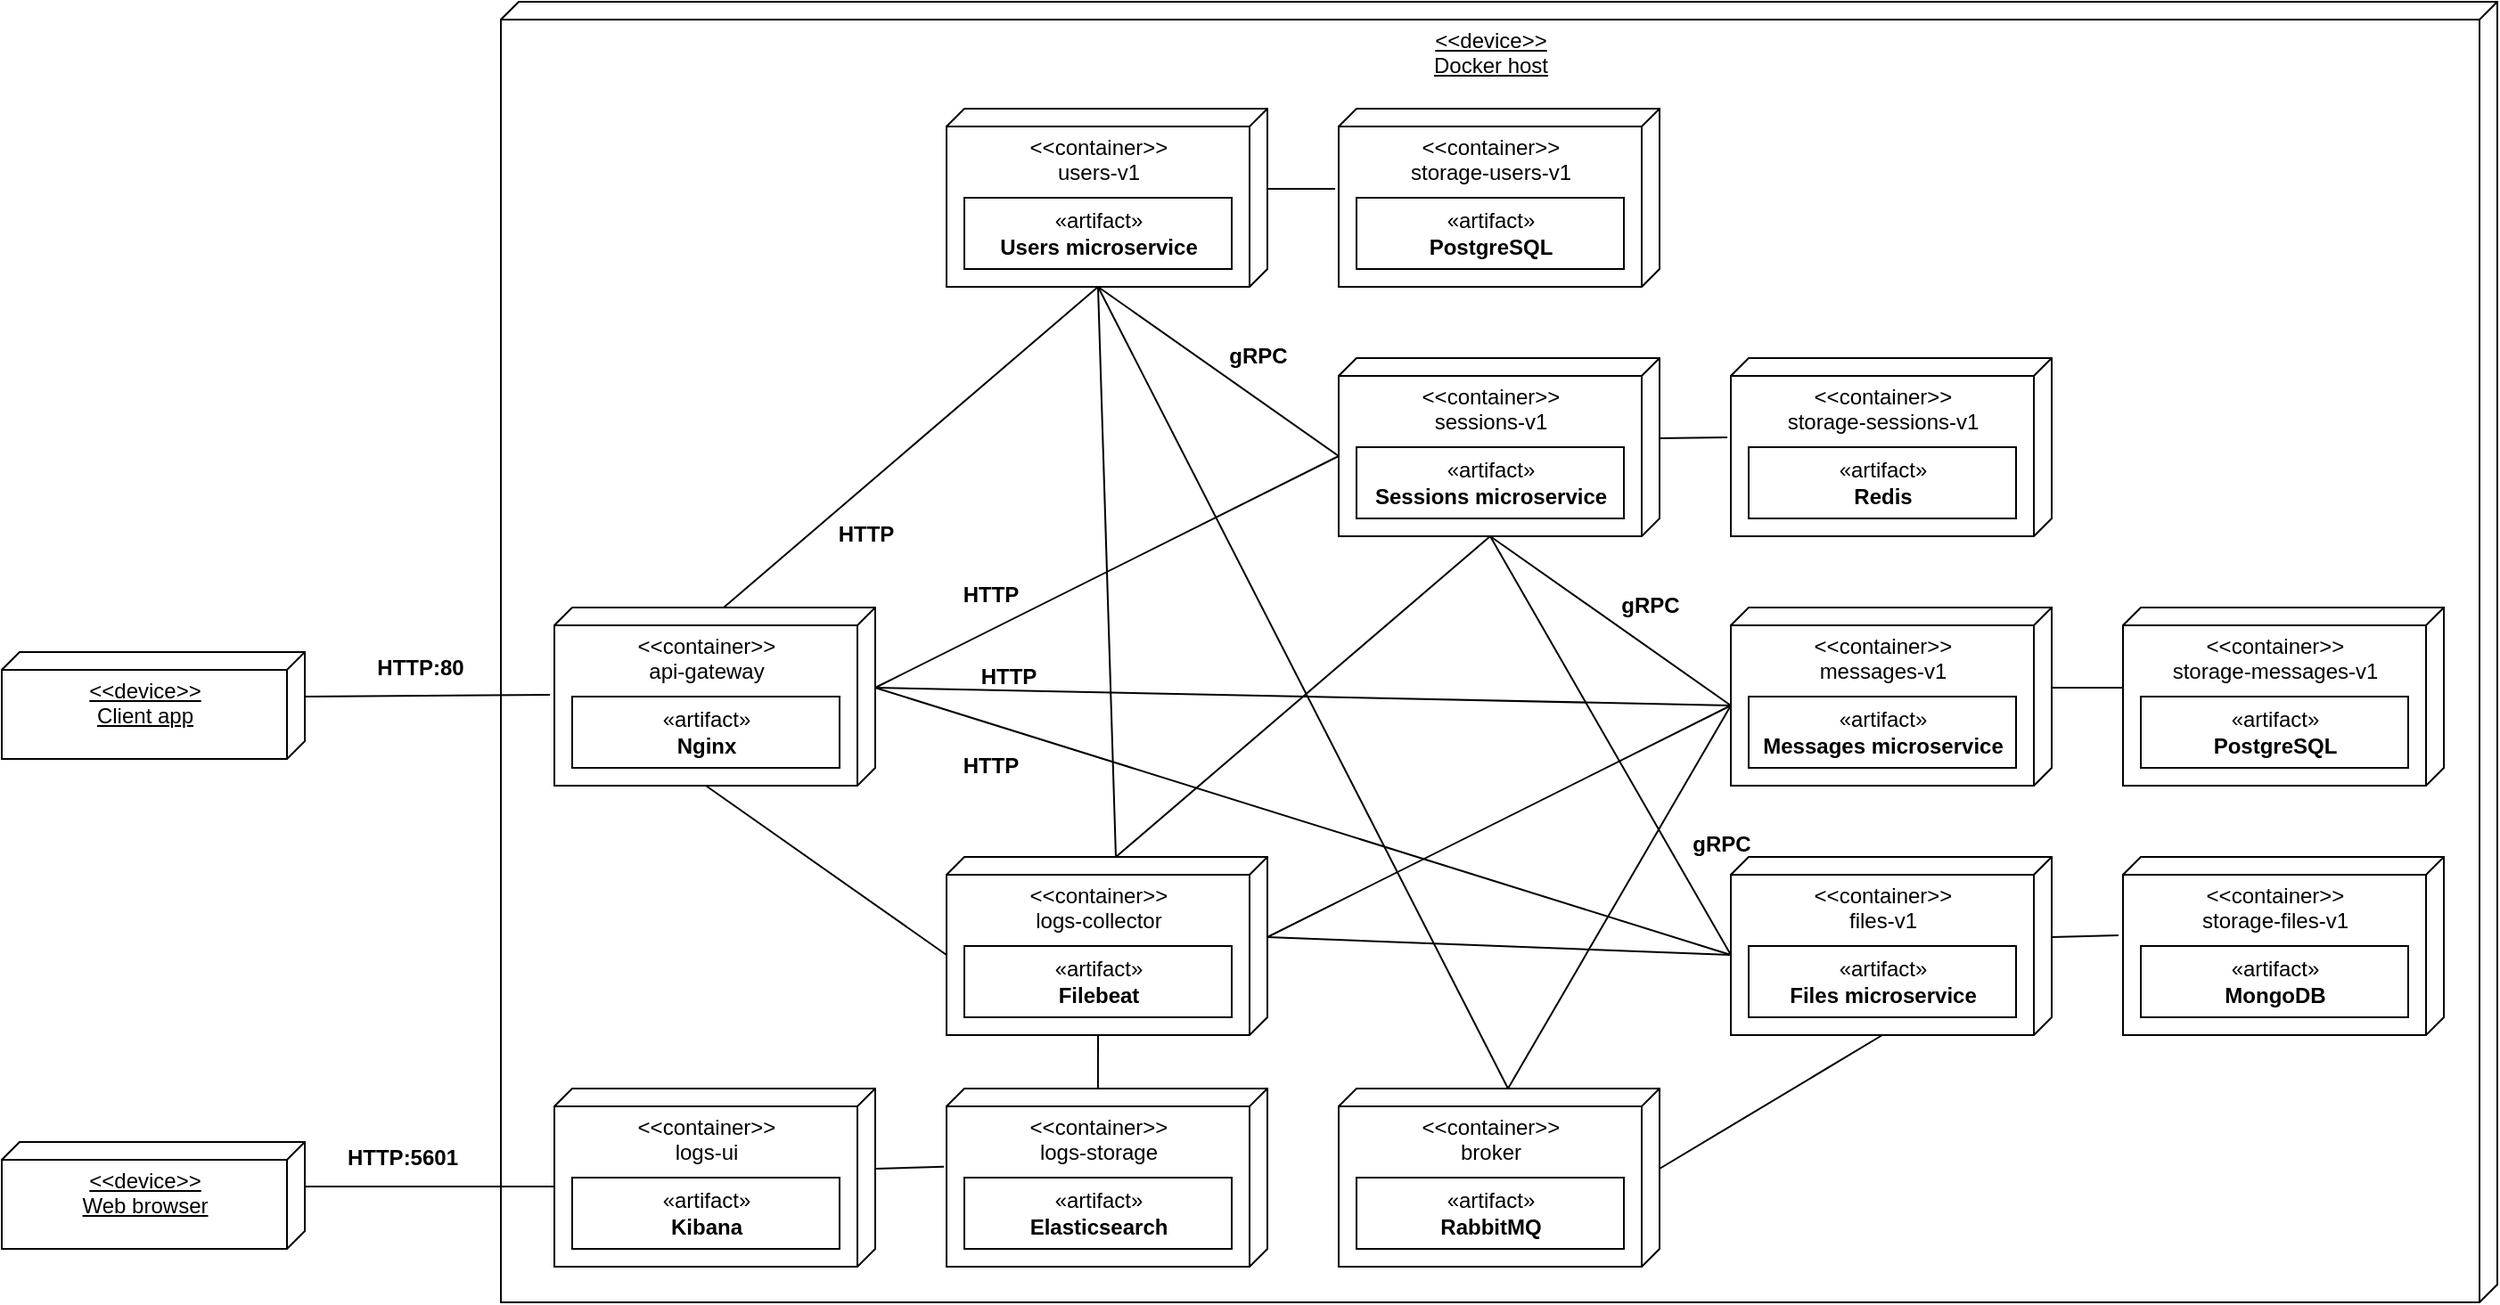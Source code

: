 <mxfile>
    <diagram id="gZswXv2AW-qB2atw6bDv" name="Page-1">
        <mxGraphModel dx="2580" dy="364" grid="1" gridSize="10" guides="1" tooltips="1" connect="1" arrows="1" fold="1" page="0" pageScale="1" pageWidth="850" pageHeight="1100" math="0" shadow="0">
            <root>
                <mxCell id="0"/>
                <mxCell id="1" parent="0"/>
                <mxCell id="107" value="" style="group" vertex="1" connectable="0" parent="1">
                    <mxGeometry x="-240" y="470" width="1090" height="670" as="geometry"/>
                </mxCell>
                <mxCell id="106" value="&amp;lt;&amp;lt;device&amp;gt;&amp;gt;&lt;br&gt;Docker host" style="verticalAlign=top;align=center;spacingTop=8;spacingLeft=2;spacingRight=12;shape=cube;size=10;direction=south;fontStyle=4;html=1;" vertex="1" parent="107">
                    <mxGeometry x="-30" y="-60" width="1120" height="730" as="geometry"/>
                </mxCell>
                <mxCell id="14" value="" style="group" vertex="1" connectable="0" parent="107">
                    <mxGeometry y="280" width="180" height="100" as="geometry"/>
                </mxCell>
                <mxCell id="15" value="&amp;lt;&amp;lt;container&amp;gt;&amp;gt;&lt;br&gt;api-gateway" style="verticalAlign=top;align=center;spacingTop=8;spacingLeft=2;spacingRight=12;shape=cube;size=10;direction=south;fontStyle=0;html=1;" vertex="1" parent="14">
                    <mxGeometry width="180" height="100" as="geometry"/>
                </mxCell>
                <mxCell id="16" value="«artifact»&lt;br&gt;&lt;b&gt;Nginx&lt;/b&gt;" style="html=1;" vertex="1" parent="14">
                    <mxGeometry x="10" y="50" width="150" height="40" as="geometry"/>
                </mxCell>
                <mxCell id="38" value="" style="group" vertex="1" connectable="0" parent="107">
                    <mxGeometry x="440" y="550" width="180" height="100" as="geometry"/>
                </mxCell>
                <mxCell id="39" value="&amp;lt;&amp;lt;container&amp;gt;&amp;gt;&lt;br&gt;broker" style="verticalAlign=top;align=center;spacingTop=8;spacingLeft=2;spacingRight=12;shape=cube;size=10;direction=south;fontStyle=0;html=1;" vertex="1" parent="38">
                    <mxGeometry width="180" height="100" as="geometry"/>
                </mxCell>
                <mxCell id="40" value="«artifact»&lt;br&gt;&lt;b&gt;RabbitMQ&lt;/b&gt;" style="html=1;" vertex="1" parent="38">
                    <mxGeometry x="10" y="50" width="150" height="40" as="geometry"/>
                </mxCell>
                <mxCell id="41" value="" style="group" vertex="1" connectable="0" parent="107">
                    <mxGeometry x="220" y="420" width="180" height="100" as="geometry"/>
                </mxCell>
                <mxCell id="42" value="&amp;lt;&amp;lt;container&amp;gt;&amp;gt;&lt;br&gt;logs-collector" style="verticalAlign=top;align=center;spacingTop=8;spacingLeft=2;spacingRight=12;shape=cube;size=10;direction=south;fontStyle=0;html=1;" vertex="1" parent="41">
                    <mxGeometry width="180" height="100" as="geometry"/>
                </mxCell>
                <mxCell id="43" value="«artifact»&lt;br&gt;&lt;b&gt;Filebeat&lt;/b&gt;" style="html=1;" vertex="1" parent="41">
                    <mxGeometry x="10" y="50" width="150" height="40" as="geometry"/>
                </mxCell>
                <mxCell id="44" value="" style="group" vertex="1" connectable="0" parent="107">
                    <mxGeometry x="220" y="550" width="180" height="100" as="geometry"/>
                </mxCell>
                <mxCell id="45" value="&amp;lt;&amp;lt;container&amp;gt;&amp;gt;&lt;br&gt;logs-storage" style="verticalAlign=top;align=center;spacingTop=8;spacingLeft=2;spacingRight=12;shape=cube;size=10;direction=south;fontStyle=0;html=1;" vertex="1" parent="44">
                    <mxGeometry width="180" height="100" as="geometry"/>
                </mxCell>
                <mxCell id="46" value="«artifact»&lt;br&gt;&lt;b&gt;Elasticsearch&lt;/b&gt;" style="html=1;" vertex="1" parent="44">
                    <mxGeometry x="10" y="50" width="150" height="40" as="geometry"/>
                </mxCell>
                <mxCell id="47" value="" style="group" vertex="1" connectable="0" parent="107">
                    <mxGeometry y="550" width="180" height="100" as="geometry"/>
                </mxCell>
                <mxCell id="48" value="&amp;lt;&amp;lt;container&amp;gt;&amp;gt;&lt;br&gt;logs-ui" style="verticalAlign=top;align=center;spacingTop=8;spacingLeft=2;spacingRight=12;shape=cube;size=10;direction=south;fontStyle=0;html=1;" vertex="1" parent="47">
                    <mxGeometry width="180" height="100" as="geometry"/>
                </mxCell>
                <mxCell id="49" value="«artifact»&lt;br&gt;&lt;b&gt;Kibana&lt;/b&gt;" style="html=1;" vertex="1" parent="47">
                    <mxGeometry x="10" y="50" width="150" height="40" as="geometry"/>
                </mxCell>
                <mxCell id="71" style="edgeStyle=none;html=1;exitX=0;exitY=0;exitDx=100;exitDy=95;exitPerimeter=0;entryX=0;entryY=0;entryDx=0;entryDy=85;entryPerimeter=0;endArrow=none;endFill=0;" edge="1" parent="107" source="11" target="39">
                    <mxGeometry relative="1" as="geometry"/>
                </mxCell>
                <mxCell id="72" style="edgeStyle=none;html=1;exitX=0;exitY=0;exitDx=55;exitDy=180;exitPerimeter=0;entryX=0;entryY=0;entryDx=0;entryDy=85;entryPerimeter=0;endArrow=none;endFill=0;" edge="1" parent="107" source="27" target="39">
                    <mxGeometry relative="1" as="geometry"/>
                </mxCell>
                <mxCell id="73" style="edgeStyle=none;html=1;exitX=0;exitY=0;exitDx=100;exitDy=95;exitPerimeter=0;entryX=0;entryY=0;entryDx=45;entryDy=0;entryPerimeter=0;endArrow=none;endFill=0;" edge="1" parent="107" source="33" target="39">
                    <mxGeometry relative="1" as="geometry"/>
                </mxCell>
                <mxCell id="74" style="edgeStyle=none;html=1;exitX=0;exitY=0;exitDx=100;exitDy=95;exitPerimeter=0;entryX=0;entryY=0;entryDx=55;entryDy=180;entryPerimeter=0;endArrow=none;endFill=0;" edge="1" parent="107" source="15" target="42">
                    <mxGeometry relative="1" as="geometry"/>
                </mxCell>
                <mxCell id="75" style="edgeStyle=none;html=1;exitX=0;exitY=0;exitDx=100;exitDy=95;exitPerimeter=0;entryX=0;entryY=0;entryDx=0;entryDy=85;entryPerimeter=0;endArrow=none;endFill=0;" edge="1" parent="107" source="11" target="42">
                    <mxGeometry relative="1" as="geometry"/>
                </mxCell>
                <mxCell id="76" style="edgeStyle=none;html=1;exitX=0;exitY=0;exitDx=0;exitDy=85;exitPerimeter=0;entryX=0;entryY=0;entryDx=100;entryDy=95;entryPerimeter=0;endArrow=none;endFill=0;" edge="1" parent="107" source="42" target="21">
                    <mxGeometry relative="1" as="geometry"/>
                </mxCell>
                <mxCell id="77" style="edgeStyle=none;html=1;exitX=0;exitY=0;exitDx=45;exitDy=0;exitPerimeter=0;entryX=0;entryY=0;entryDx=55;entryDy=180;entryPerimeter=0;endArrow=none;endFill=0;" edge="1" parent="107" source="42" target="27">
                    <mxGeometry relative="1" as="geometry"/>
                </mxCell>
                <mxCell id="78" style="edgeStyle=none;html=1;exitX=0;exitY=0;exitDx=45;exitDy=0;exitPerimeter=0;entryX=0;entryY=0;entryDx=55;entryDy=180;entryPerimeter=0;endArrow=none;endFill=0;" edge="1" parent="107" source="42" target="33">
                    <mxGeometry relative="1" as="geometry"/>
                </mxCell>
                <mxCell id="79" style="edgeStyle=none;html=1;exitX=0;exitY=0;exitDx=100;exitDy=95;exitPerimeter=0;entryX=0.003;entryY=0.528;entryDx=0;entryDy=0;entryPerimeter=0;endArrow=none;endFill=0;" edge="1" parent="107" source="42" target="45">
                    <mxGeometry relative="1" as="geometry"/>
                </mxCell>
                <mxCell id="87" value="" style="group" vertex="1" connectable="0" parent="107">
                    <mxGeometry x="220" width="400" height="100" as="geometry"/>
                </mxCell>
                <mxCell id="13" value="" style="group" vertex="1" connectable="0" parent="87">
                    <mxGeometry width="180" height="100" as="geometry"/>
                </mxCell>
                <mxCell id="11" value="&amp;lt;&amp;lt;container&amp;gt;&amp;gt;&lt;br&gt;users-v1" style="verticalAlign=top;align=center;spacingTop=8;spacingLeft=2;spacingRight=12;shape=cube;size=10;direction=south;fontStyle=0;html=1;" vertex="1" parent="13">
                    <mxGeometry width="180" height="100" as="geometry"/>
                </mxCell>
                <mxCell id="12" value="«artifact»&lt;br&gt;&lt;b&gt;Users microservice&lt;/b&gt;" style="html=1;" vertex="1" parent="13">
                    <mxGeometry x="10" y="50" width="150" height="40" as="geometry"/>
                </mxCell>
                <mxCell id="17" value="" style="group" vertex="1" connectable="0" parent="87">
                    <mxGeometry x="220" width="180" height="100" as="geometry"/>
                </mxCell>
                <mxCell id="18" value="&amp;lt;&amp;lt;container&amp;gt;&amp;gt;&lt;br&gt;storage-users-v1" style="verticalAlign=top;align=center;spacingTop=8;spacingLeft=2;spacingRight=12;shape=cube;size=10;direction=south;fontStyle=0;html=1;" vertex="1" parent="17">
                    <mxGeometry width="180" height="100" as="geometry"/>
                </mxCell>
                <mxCell id="19" value="«artifact»&lt;br&gt;&lt;b&gt;PostgreSQL&lt;/b&gt;" style="html=1;" vertex="1" parent="17">
                    <mxGeometry x="10" y="50" width="150" height="40" as="geometry"/>
                </mxCell>
                <mxCell id="82" style="edgeStyle=none;html=1;exitX=0;exitY=0;exitDx=45;exitDy=0;exitPerimeter=0;entryX=0.45;entryY=1.011;entryDx=0;entryDy=0;entryPerimeter=0;endArrow=none;endFill=0;" edge="1" parent="87" source="11" target="18">
                    <mxGeometry relative="1" as="geometry"/>
                </mxCell>
                <mxCell id="88" value="" style="group" vertex="1" connectable="0" parent="107">
                    <mxGeometry x="440" y="140" width="400" height="100" as="geometry"/>
                </mxCell>
                <mxCell id="20" value="" style="group" vertex="1" connectable="0" parent="88">
                    <mxGeometry width="180" height="100" as="geometry"/>
                </mxCell>
                <mxCell id="21" value="&amp;lt;&amp;lt;container&amp;gt;&amp;gt;&lt;br&gt;sessions-v1" style="verticalAlign=top;align=center;spacingTop=8;spacingLeft=2;spacingRight=12;shape=cube;size=10;direction=south;fontStyle=0;html=1;" vertex="1" parent="20">
                    <mxGeometry width="180" height="100" as="geometry"/>
                </mxCell>
                <mxCell id="22" value="«artifact»&lt;br&gt;&lt;b&gt;Sessions microservice&lt;/b&gt;" style="html=1;" vertex="1" parent="20">
                    <mxGeometry x="10" y="50" width="150" height="40" as="geometry"/>
                </mxCell>
                <mxCell id="23" value="" style="group" vertex="1" connectable="0" parent="88">
                    <mxGeometry x="220" width="180" height="100" as="geometry"/>
                </mxCell>
                <mxCell id="24" value="&amp;lt;&amp;lt;container&amp;gt;&amp;gt;&lt;br&gt;storage-sessions-v1" style="verticalAlign=top;align=center;spacingTop=8;spacingLeft=2;spacingRight=12;shape=cube;size=10;direction=south;fontStyle=0;html=1;" vertex="1" parent="23">
                    <mxGeometry width="180" height="100" as="geometry"/>
                </mxCell>
                <mxCell id="25" value="«artifact»&lt;br&gt;&lt;b&gt;Redis&lt;/b&gt;" style="html=1;" vertex="1" parent="23">
                    <mxGeometry x="10" y="50" width="150" height="40" as="geometry"/>
                </mxCell>
                <mxCell id="84" style="edgeStyle=none;html=1;exitX=0;exitY=0;exitDx=45;exitDy=0;exitPerimeter=0;entryX=0.445;entryY=1.011;entryDx=0;entryDy=0;entryPerimeter=0;endArrow=none;endFill=0;" edge="1" parent="88" source="21" target="24">
                    <mxGeometry relative="1" as="geometry"/>
                </mxCell>
                <mxCell id="89" value="" style="group" vertex="1" connectable="0" parent="107">
                    <mxGeometry x="660" y="280" width="400" height="100" as="geometry"/>
                </mxCell>
                <mxCell id="26" value="" style="group" vertex="1" connectable="0" parent="89">
                    <mxGeometry width="180" height="100" as="geometry"/>
                </mxCell>
                <mxCell id="27" value="&amp;lt;&amp;lt;container&amp;gt;&amp;gt;&lt;br&gt;messages-v1" style="verticalAlign=top;align=center;spacingTop=8;spacingLeft=2;spacingRight=12;shape=cube;size=10;direction=south;fontStyle=0;html=1;" vertex="1" parent="26">
                    <mxGeometry width="180" height="100" as="geometry"/>
                </mxCell>
                <mxCell id="28" value="«artifact»&lt;br&gt;&lt;b&gt;Messages microservice&lt;/b&gt;" style="html=1;" vertex="1" parent="26">
                    <mxGeometry x="10" y="50" width="150" height="40" as="geometry"/>
                </mxCell>
                <mxCell id="29" value="" style="group" vertex="1" connectable="0" parent="89">
                    <mxGeometry x="220" width="180" height="100" as="geometry"/>
                </mxCell>
                <mxCell id="30" value="&amp;lt;&amp;lt;container&amp;gt;&amp;gt;&lt;br&gt;storage-messages-v1" style="verticalAlign=top;align=center;spacingTop=8;spacingLeft=2;spacingRight=12;shape=cube;size=10;direction=south;fontStyle=0;html=1;" vertex="1" parent="29">
                    <mxGeometry width="180" height="100" as="geometry"/>
                </mxCell>
                <mxCell id="31" value="«artifact»&lt;br&gt;&lt;b&gt;PostgreSQL&lt;/b&gt;" style="html=1;" vertex="1" parent="29">
                    <mxGeometry x="10" y="50" width="150" height="40" as="geometry"/>
                </mxCell>
                <mxCell id="85" style="edgeStyle=none;html=1;exitX=0;exitY=0;exitDx=45;exitDy=0;exitPerimeter=0;entryX=0.45;entryY=1;entryDx=0;entryDy=0;entryPerimeter=0;endArrow=none;endFill=0;" edge="1" parent="89" source="27" target="30">
                    <mxGeometry relative="1" as="geometry"/>
                </mxCell>
                <mxCell id="90" value="" style="group" vertex="1" connectable="0" parent="107">
                    <mxGeometry x="660" y="420" width="400" height="100" as="geometry"/>
                </mxCell>
                <mxCell id="32" value="" style="group" vertex="1" connectable="0" parent="90">
                    <mxGeometry width="180" height="100" as="geometry"/>
                </mxCell>
                <mxCell id="33" value="&amp;lt;&amp;lt;container&amp;gt;&amp;gt;&lt;br&gt;files-v1" style="verticalAlign=top;align=center;spacingTop=8;spacingLeft=2;spacingRight=12;shape=cube;size=10;direction=south;fontStyle=0;html=1;" vertex="1" parent="32">
                    <mxGeometry width="180" height="100" as="geometry"/>
                </mxCell>
                <mxCell id="34" value="«artifact»&lt;br&gt;&lt;b&gt;Files microservice&lt;/b&gt;" style="html=1;" vertex="1" parent="32">
                    <mxGeometry x="10" y="50" width="150" height="40" as="geometry"/>
                </mxCell>
                <mxCell id="35" value="" style="group" vertex="1" connectable="0" parent="90">
                    <mxGeometry x="220" width="180" height="100" as="geometry"/>
                </mxCell>
                <mxCell id="36" value="&amp;lt;&amp;lt;container&amp;gt;&amp;gt;&lt;br&gt;storage-files-v1" style="verticalAlign=top;align=center;spacingTop=8;spacingLeft=2;spacingRight=12;shape=cube;size=10;direction=south;fontStyle=0;html=1;" vertex="1" parent="35">
                    <mxGeometry width="180" height="100" as="geometry"/>
                </mxCell>
                <mxCell id="37" value="«artifact»&lt;br&gt;&lt;b&gt;MongoDB&lt;/b&gt;" style="html=1;" vertex="1" parent="35">
                    <mxGeometry x="10" y="50" width="150" height="40" as="geometry"/>
                </mxCell>
                <mxCell id="86" style="edgeStyle=none;html=1;exitX=0;exitY=0;exitDx=45;exitDy=0;exitPerimeter=0;entryX=0.44;entryY=1.014;entryDx=0;entryDy=0;entryPerimeter=0;endArrow=none;endFill=0;" edge="1" parent="90" source="33" target="36">
                    <mxGeometry relative="1" as="geometry"/>
                </mxCell>
                <mxCell id="91" style="edgeStyle=none;html=1;exitX=0;exitY=0;exitDx=45;exitDy=0;exitPerimeter=0;entryX=0.439;entryY=1.008;entryDx=0;entryDy=0;entryPerimeter=0;endArrow=none;endFill=0;" edge="1" parent="107" source="48" target="45">
                    <mxGeometry relative="1" as="geometry"/>
                </mxCell>
                <mxCell id="92" style="edgeStyle=none;html=0;exitX=0;exitY=0;exitDx=0;exitDy=85;exitPerimeter=0;entryX=0;entryY=0;entryDx=100;entryDy=95;entryPerimeter=0;endArrow=none;endFill=0;" edge="1" parent="107" source="15" target="11">
                    <mxGeometry relative="1" as="geometry"/>
                </mxCell>
                <mxCell id="93" style="edgeStyle=none;html=0;exitX=0;exitY=0;exitDx=100;exitDy=95;exitPerimeter=0;entryX=0;entryY=0;entryDx=55;entryDy=180;entryPerimeter=0;endArrow=none;endFill=0;" edge="1" parent="107" source="11" target="21">
                    <mxGeometry relative="1" as="geometry"/>
                </mxCell>
                <mxCell id="94" style="edgeStyle=none;html=0;exitX=0;exitY=0;exitDx=45;exitDy=0;exitPerimeter=0;entryX=0;entryY=0;entryDx=55;entryDy=180;entryPerimeter=0;endArrow=none;endFill=0;" edge="1" parent="107" source="15" target="21">
                    <mxGeometry relative="1" as="geometry"/>
                </mxCell>
                <mxCell id="95" style="edgeStyle=none;html=0;exitX=0;exitY=0;exitDx=45;exitDy=0;exitPerimeter=0;entryX=0;entryY=0;entryDx=55;entryDy=180;entryPerimeter=0;endArrow=none;endFill=0;" edge="1" parent="107" source="15" target="27">
                    <mxGeometry relative="1" as="geometry"/>
                </mxCell>
                <mxCell id="96" style="edgeStyle=none;html=0;exitX=0;exitY=0;exitDx=100;exitDy=95;exitPerimeter=0;entryX=0;entryY=0;entryDx=55;entryDy=180;entryPerimeter=0;endArrow=none;endFill=0;" edge="1" parent="107" source="21" target="27">
                    <mxGeometry relative="1" as="geometry"/>
                </mxCell>
                <mxCell id="97" style="edgeStyle=none;html=0;exitX=0;exitY=0;exitDx=45;exitDy=0;exitPerimeter=0;entryX=0;entryY=0;entryDx=55;entryDy=180;entryPerimeter=0;endArrow=none;endFill=0;" edge="1" parent="107" source="15" target="33">
                    <mxGeometry relative="1" as="geometry"/>
                </mxCell>
                <mxCell id="98" style="edgeStyle=none;html=0;exitX=0;exitY=0;exitDx=55;exitDy=180;exitPerimeter=0;entryX=0;entryY=0;entryDx=100;entryDy=95;entryPerimeter=0;endArrow=none;endFill=0;" edge="1" parent="107" source="33" target="21">
                    <mxGeometry relative="1" as="geometry"/>
                </mxCell>
                <mxCell id="99" value="HTTP" style="text;align=center;fontStyle=1;verticalAlign=middle;spacingLeft=3;spacingRight=3;strokeColor=none;rotatable=0;points=[[0,0.5],[1,0.5]];portConstraint=eastwest;" vertex="1" parent="107">
                    <mxGeometry x="150" y="230" width="50" height="16" as="geometry"/>
                </mxCell>
                <mxCell id="100" value="HTTP" style="text;align=center;fontStyle=1;verticalAlign=middle;spacingLeft=3;spacingRight=3;strokeColor=none;rotatable=0;points=[[0,0.5],[1,0.5]];portConstraint=eastwest;" vertex="1" parent="107">
                    <mxGeometry x="220" y="264" width="50" height="16" as="geometry"/>
                </mxCell>
                <mxCell id="101" value="HTTP" style="text;align=center;fontStyle=1;verticalAlign=middle;spacingLeft=3;spacingRight=3;strokeColor=none;rotatable=0;points=[[0,0.5],[1,0.5]];portConstraint=eastwest;" vertex="1" parent="107">
                    <mxGeometry x="230" y="310" width="50" height="16" as="geometry"/>
                </mxCell>
                <mxCell id="102" value="HTTP" style="text;align=center;fontStyle=1;verticalAlign=middle;spacingLeft=3;spacingRight=3;strokeColor=none;rotatable=0;points=[[0,0.5],[1,0.5]];portConstraint=eastwest;" vertex="1" parent="107">
                    <mxGeometry x="220" y="360" width="50" height="16" as="geometry"/>
                </mxCell>
                <mxCell id="103" value="gRPC" style="text;align=center;fontStyle=1;verticalAlign=middle;spacingLeft=3;spacingRight=3;strokeColor=none;rotatable=0;points=[[0,0.5],[1,0.5]];portConstraint=eastwest;" vertex="1" parent="107">
                    <mxGeometry x="370" y="130" width="50" height="16" as="geometry"/>
                </mxCell>
                <mxCell id="104" value="gRPC" style="text;align=center;fontStyle=1;verticalAlign=middle;spacingLeft=3;spacingRight=3;strokeColor=none;rotatable=0;points=[[0,0.5],[1,0.5]];portConstraint=eastwest;" vertex="1" parent="107">
                    <mxGeometry x="590" y="270" width="50" height="16" as="geometry"/>
                </mxCell>
                <mxCell id="105" value="gRPC" style="text;align=center;fontStyle=1;verticalAlign=middle;spacingLeft=3;spacingRight=3;strokeColor=none;rotatable=0;points=[[0,0.5],[1,0.5]];portConstraint=eastwest;" vertex="1" parent="107">
                    <mxGeometry x="630" y="404" width="50" height="16" as="geometry"/>
                </mxCell>
                <mxCell id="113" style="edgeStyle=none;html=0;exitX=0;exitY=0;exitDx=25.0;exitDy=0;exitPerimeter=0;entryX=0.49;entryY=1.014;entryDx=0;entryDy=0;entryPerimeter=0;endArrow=none;endFill=0;" edge="1" parent="1" source="108" target="15">
                    <mxGeometry relative="1" as="geometry"/>
                </mxCell>
                <mxCell id="108" value="&amp;lt;&amp;lt;device&amp;gt;&amp;gt;&lt;br&gt;Client app" style="verticalAlign=top;align=center;spacingTop=8;spacingLeft=2;spacingRight=12;shape=cube;size=10;direction=south;fontStyle=4;html=1;" vertex="1" parent="1">
                    <mxGeometry x="-550" y="775" width="170" height="60" as="geometry"/>
                </mxCell>
                <mxCell id="111" style="edgeStyle=none;html=0;exitX=0;exitY=0;exitDx=25.0;exitDy=0;exitPerimeter=0;entryX=0;entryY=0;entryDx=55;entryDy=180;entryPerimeter=0;endArrow=none;endFill=0;" edge="1" parent="1" source="110" target="48">
                    <mxGeometry relative="1" as="geometry"/>
                </mxCell>
                <mxCell id="110" value="&amp;lt;&amp;lt;device&amp;gt;&amp;gt;&lt;br&gt;Web browser" style="verticalAlign=top;align=center;spacingTop=8;spacingLeft=2;spacingRight=12;shape=cube;size=10;direction=south;fontStyle=4;html=1;" vertex="1" parent="1">
                    <mxGeometry x="-550" y="1050" width="170" height="60" as="geometry"/>
                </mxCell>
                <mxCell id="114" value="HTTP:80" style="text;align=center;fontStyle=1;verticalAlign=middle;spacingLeft=3;spacingRight=3;strokeColor=none;rotatable=0;points=[[0,0.5],[1,0.5]];portConstraint=eastwest;" vertex="1" parent="1">
                    <mxGeometry x="-340" y="775" width="50" height="16" as="geometry"/>
                </mxCell>
                <mxCell id="115" value="HTTP:5601" style="text;align=center;fontStyle=1;verticalAlign=middle;spacingLeft=3;spacingRight=3;strokeColor=none;rotatable=0;points=[[0,0.5],[1,0.5]];portConstraint=eastwest;" vertex="1" parent="1">
                    <mxGeometry x="-350" y="1050" width="50" height="16" as="geometry"/>
                </mxCell>
            </root>
        </mxGraphModel>
    </diagram>
</mxfile>